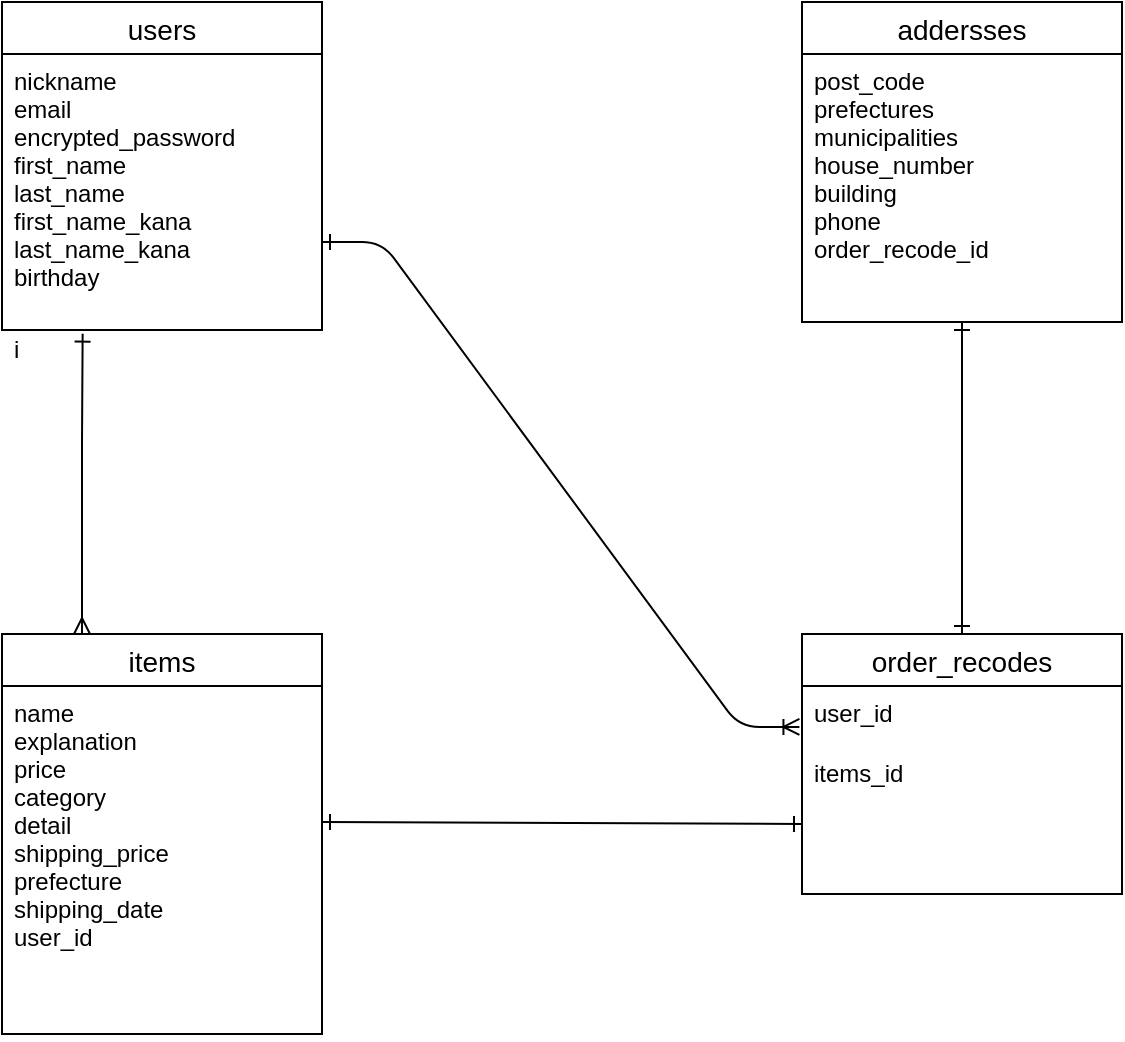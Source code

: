 <mxfile>
    <diagram id="0ol0TA3MjCAPyVo61kfu" name="ページ1">
        <mxGraphModel dx="465" dy="617" grid="1" gridSize="10" guides="1" tooltips="1" connect="1" arrows="1" fold="1" page="1" pageScale="1" pageWidth="827" pageHeight="1169" math="0" shadow="0">
            <root>
                <mxCell id="0"/>
                <mxCell id="1" parent="0"/>
                <mxCell id="2" value="users" style="swimlane;fontStyle=0;childLayout=stackLayout;horizontal=1;startSize=26;horizontalStack=0;resizeParent=1;resizeParentMax=0;resizeLast=0;collapsible=1;marginBottom=0;align=center;fontSize=14;" vertex="1" parent="1">
                    <mxGeometry x="80" y="120" width="160" height="164" as="geometry"/>
                </mxCell>
                <mxCell id="42" value="nickname &#10;email&#10;encrypted_password&#10;first_name&#10;last_name&#10;first_name_kana&#10;last_name_kana&#10;birthday" style="text;strokeColor=none;fillColor=none;spacingLeft=4;spacingRight=4;overflow=hidden;rotatable=0;points=[[0,0.5],[1,0.5]];portConstraint=eastwest;fontSize=12;" vertex="1" parent="2">
                    <mxGeometry y="26" width="160" height="134" as="geometry"/>
                </mxCell>
                <mxCell id="6" value="i" style="text;strokeColor=none;fillColor=none;spacingLeft=4;spacingRight=4;overflow=hidden;rotatable=0;points=[[0,0.5],[1,0.5]];portConstraint=eastwest;fontSize=12;" vertex="1" parent="2">
                    <mxGeometry y="160" width="160" height="4" as="geometry"/>
                </mxCell>
                <mxCell id="7" value="items" style="swimlane;fontStyle=0;childLayout=stackLayout;horizontal=1;startSize=26;horizontalStack=0;resizeParent=1;resizeParentMax=0;resizeLast=0;collapsible=1;marginBottom=0;align=center;fontSize=14;" vertex="1" parent="1">
                    <mxGeometry x="80" y="436" width="160" height="200" as="geometry"/>
                </mxCell>
                <mxCell id="43" value="name &#10;explanation &#10;price &#10;category&#10;detail &#10;shipping_price &#10;prefecture&#10;shipping_date&#10;user_id" style="text;strokeColor=none;fillColor=none;spacingLeft=4;spacingRight=4;overflow=hidden;rotatable=0;points=[[0,0.5],[1,0.5]];portConstraint=eastwest;fontSize=12;" vertex="1" parent="7">
                    <mxGeometry y="26" width="160" height="174" as="geometry"/>
                </mxCell>
                <mxCell id="13" value="addersses" style="swimlane;fontStyle=0;childLayout=stackLayout;horizontal=1;startSize=26;horizontalStack=0;resizeParent=1;resizeParentMax=0;resizeLast=0;collapsible=1;marginBottom=0;align=center;fontSize=14;" vertex="1" parent="1">
                    <mxGeometry x="480" y="120" width="160" height="160" as="geometry"/>
                </mxCell>
                <mxCell id="44" value="post_code &#10;prefectures&#10;municipalities &#10;house_number &#10;building &#10;phone&#10;order_recode_id" style="text;strokeColor=none;fillColor=none;spacingLeft=4;spacingRight=4;overflow=hidden;rotatable=0;points=[[0,0.5],[1,0.5]];portConstraint=eastwest;fontSize=12;" vertex="1" parent="13">
                    <mxGeometry y="26" width="160" height="134" as="geometry"/>
                </mxCell>
                <mxCell id="18" value="order_recodes" style="swimlane;fontStyle=0;childLayout=stackLayout;horizontal=1;startSize=26;horizontalStack=0;resizeParent=1;resizeParentMax=0;resizeLast=0;collapsible=1;marginBottom=0;align=center;fontSize=14;" vertex="1" parent="1">
                    <mxGeometry x="480" y="436" width="160" height="130" as="geometry"/>
                </mxCell>
                <mxCell id="15" value="user_id" style="text;strokeColor=none;fillColor=none;spacingLeft=4;spacingRight=4;overflow=hidden;rotatable=0;points=[[0,0.5],[1,0.5]];portConstraint=eastwest;fontSize=12;" vertex="1" parent="18">
                    <mxGeometry y="26" width="160" height="30" as="geometry"/>
                </mxCell>
                <mxCell id="45" value="items_id&#10;" style="text;strokeColor=none;fillColor=none;spacingLeft=4;spacingRight=4;overflow=hidden;rotatable=0;points=[[0,0.5],[1,0.5]];portConstraint=eastwest;fontSize=12;" vertex="1" parent="18">
                    <mxGeometry y="56" width="160" height="74" as="geometry"/>
                </mxCell>
                <mxCell id="36" value="" style="endArrow=ERmany;html=1;rounded=0;endFill=0;entryX=0.25;entryY=0;entryDx=0;entryDy=0;startArrow=ERone;startFill=0;exitX=0.252;exitY=1.458;exitDx=0;exitDy=0;exitPerimeter=0;" edge="1" parent="1" source="6" target="7">
                    <mxGeometry relative="1" as="geometry">
                        <mxPoint x="120" y="290" as="sourcePoint"/>
                        <mxPoint x="310" y="350" as="targetPoint"/>
                        <Array as="points">
                            <mxPoint x="120" y="340"/>
                        </Array>
                    </mxGeometry>
                </mxCell>
                <mxCell id="38" value="" style="edgeStyle=entityRelationEdgeStyle;fontSize=12;html=1;endArrow=ERoneToMany;startArrow=ERone;startFill=0;entryX=-0.008;entryY=0.683;entryDx=0;entryDy=0;entryPerimeter=0;" edge="1" parent="1" target="15">
                    <mxGeometry width="100" height="100" relative="1" as="geometry">
                        <mxPoint x="240" y="240" as="sourcePoint"/>
                        <mxPoint x="430" y="440" as="targetPoint"/>
                    </mxGeometry>
                </mxCell>
                <mxCell id="40" value="" style="endArrow=ERone;html=1;rounded=0;entryX=0.5;entryY=0;entryDx=0;entryDy=0;startArrow=ERone;startFill=0;endFill=0;" edge="1" parent="1" target="18">
                    <mxGeometry relative="1" as="geometry">
                        <mxPoint x="560" y="280" as="sourcePoint"/>
                        <mxPoint x="740" y="291" as="targetPoint"/>
                    </mxGeometry>
                </mxCell>
                <mxCell id="41" value="" style="endArrow=ERone;html=1;rounded=0;entryX=0;entryY=0.5;entryDx=0;entryDy=0;startArrow=ERone;startFill=0;endFill=0;" edge="1" parent="1">
                    <mxGeometry relative="1" as="geometry">
                        <mxPoint x="240" y="530" as="sourcePoint"/>
                        <mxPoint x="480" y="531" as="targetPoint"/>
                    </mxGeometry>
                </mxCell>
            </root>
        </mxGraphModel>
    </diagram>
</mxfile>